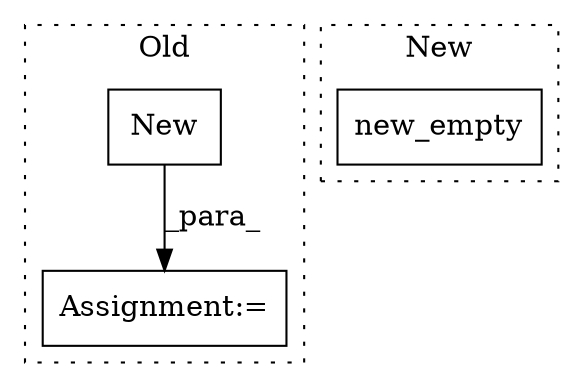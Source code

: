 digraph G {
subgraph cluster0 {
1 [label="New" a="32" s="6049" l="5" shape="box"];
3 [label="Assignment:=" a="7" s="6046" l="1" shape="box"];
label = "Old";
style="dotted";
}
subgraph cluster1 {
2 [label="new_empty" a="32" s="5040,5051" l="10,1" shape="box"];
label = "New";
style="dotted";
}
1 -> 3 [label="_para_"];
}